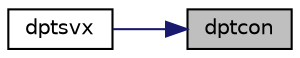 digraph "dptcon"
{
 // LATEX_PDF_SIZE
  edge [fontname="Helvetica",fontsize="10",labelfontname="Helvetica",labelfontsize="10"];
  node [fontname="Helvetica",fontsize="10",shape=record];
  rankdir="RL";
  Node1 [label="dptcon",height=0.2,width=0.4,color="black", fillcolor="grey75", style="filled", fontcolor="black",tooltip="DPTCON"];
  Node1 -> Node2 [dir="back",color="midnightblue",fontsize="10",style="solid",fontname="Helvetica"];
  Node2 [label="dptsvx",height=0.2,width=0.4,color="black", fillcolor="white", style="filled",URL="$dptsvx_8f.html#a9584fd037291be2dff42741bb3215772",tooltip="DPTSVX computes the solution to system of linear equations A * X = B for PT matrices"];
}

